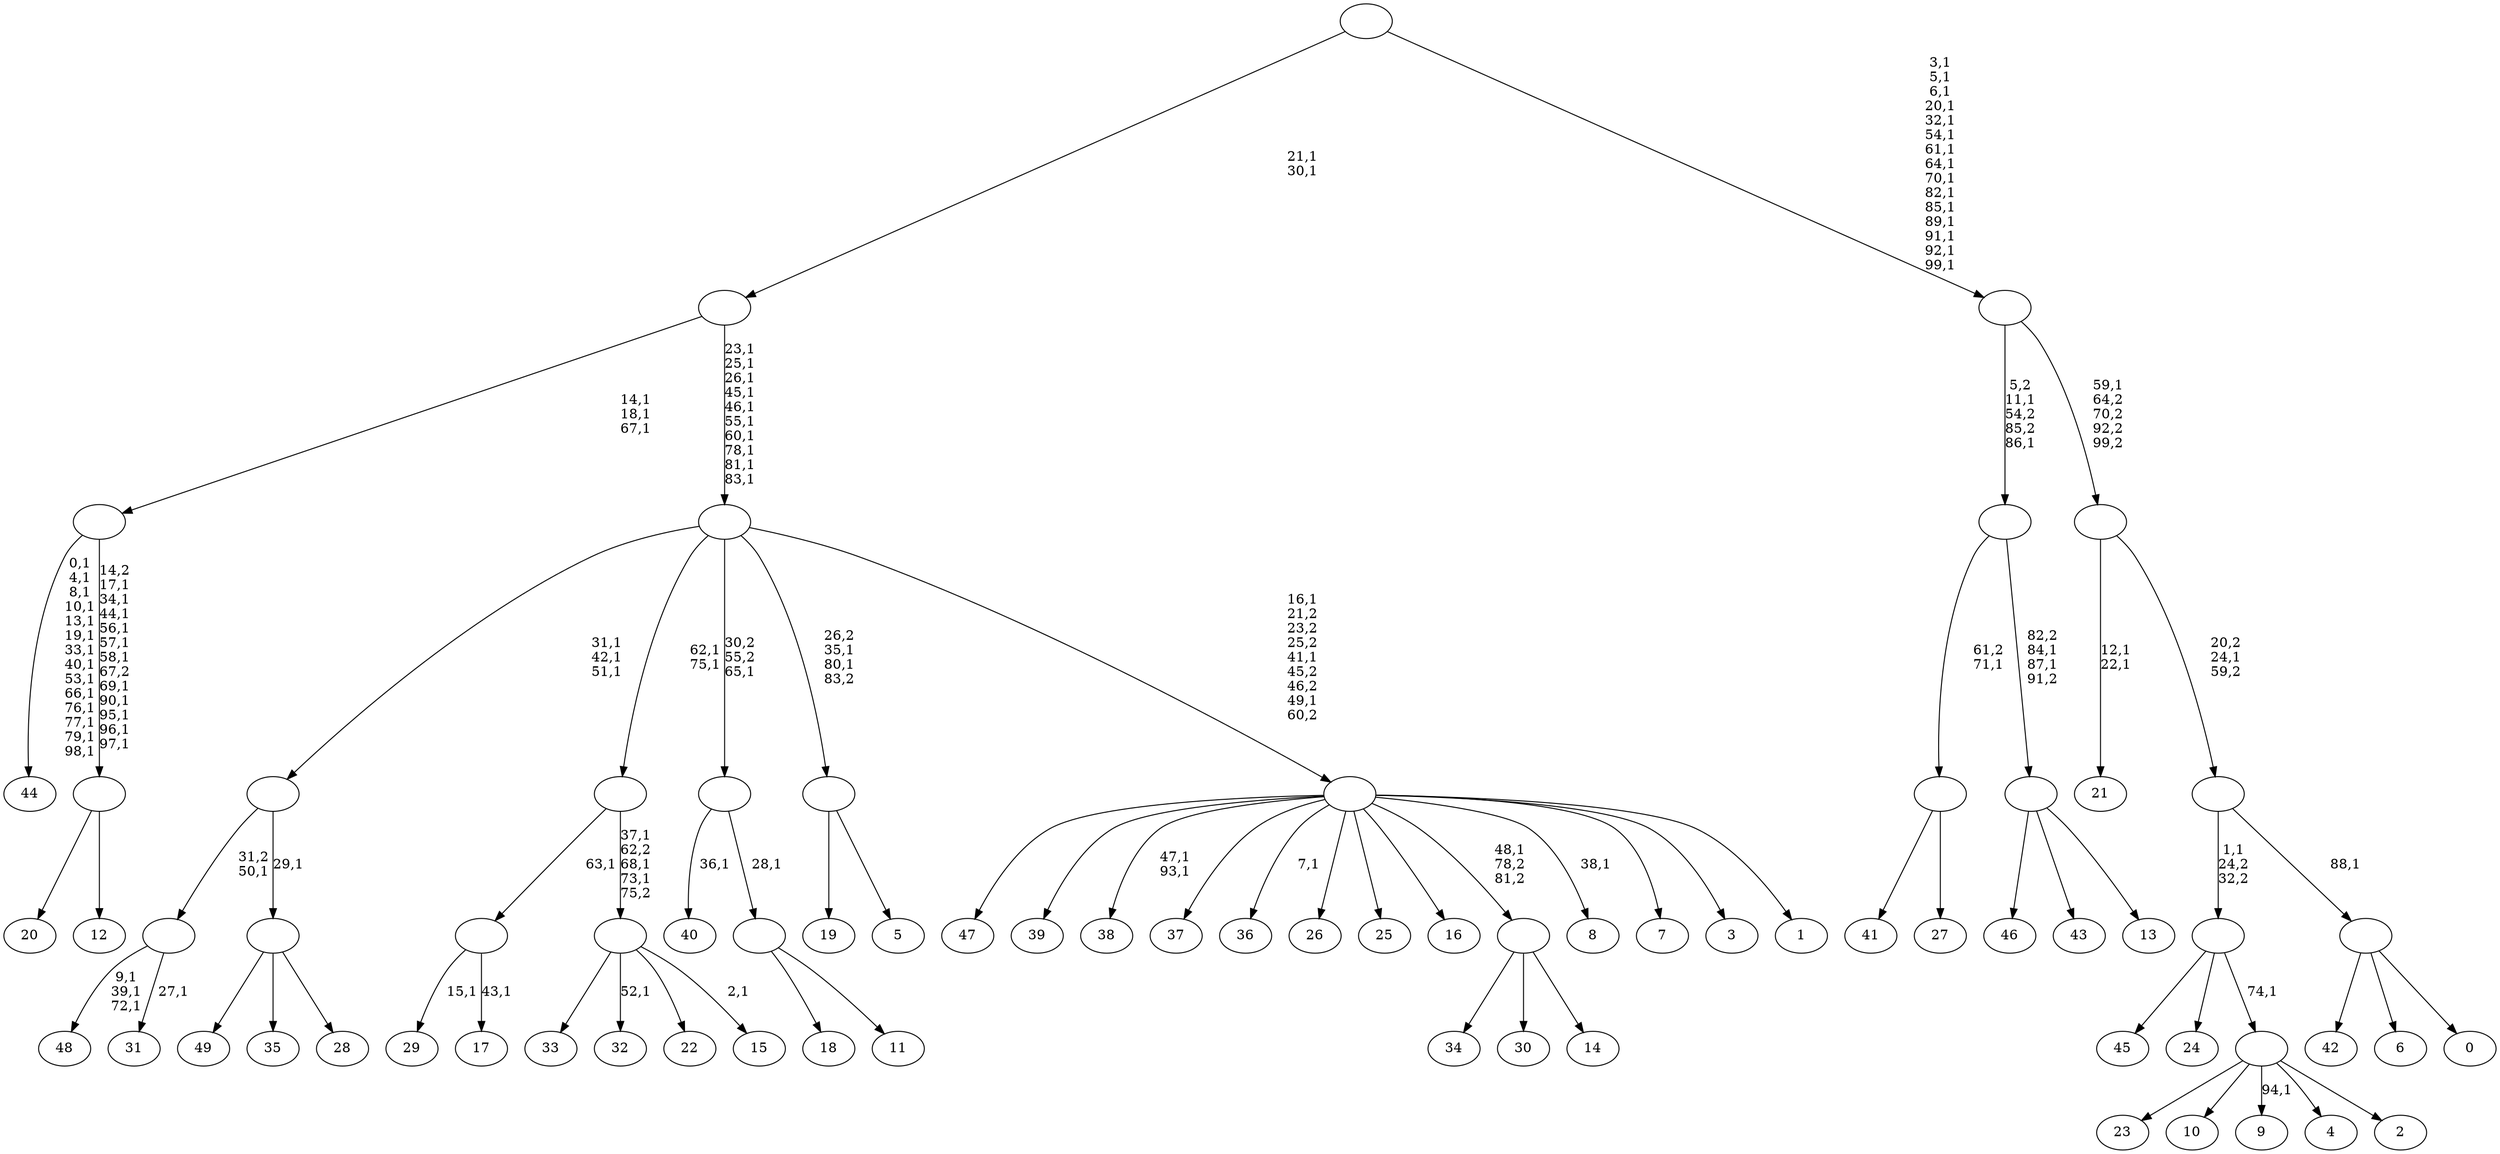 digraph T {
	150 [label="49"]
	149 [label="48"]
	145 [label="47"]
	144 [label="46"]
	143 [label="45"]
	142 [label="44"]
	127 [label="43"]
	126 [label="42"]
	125 [label="41"]
	124 [label="40"]
	122 [label="39"]
	121 [label="38"]
	118 [label="37"]
	117 [label="36"]
	115 [label="35"]
	114 [label="34"]
	113 [label="33"]
	112 [label="32"]
	110 [label="31"]
	108 [label=""]
	107 [label="30"]
	106 [label="29"]
	104 [label="28"]
	103 [label=""]
	102 [label=""]
	99 [label="27"]
	98 [label=""]
	97 [label="26"]
	96 [label="25"]
	95 [label="24"]
	94 [label="23"]
	93 [label="22"]
	92 [label="21"]
	89 [label="20"]
	88 [label="19"]
	87 [label="18"]
	86 [label="17"]
	84 [label=""]
	83 [label="16"]
	82 [label="15"]
	80 [label=""]
	77 [label=""]
	75 [label="14"]
	74 [label=""]
	73 [label="13"]
	72 [label=""]
	70 [label=""]
	68 [label="12"]
	67 [label=""]
	56 [label=""]
	53 [label="11"]
	52 [label=""]
	51 [label=""]
	50 [label="10"]
	49 [label="9"]
	47 [label="8"]
	45 [label="7"]
	44 [label="6"]
	43 [label="5"]
	42 [label=""]
	40 [label="4"]
	39 [label="3"]
	38 [label="2"]
	37 [label=""]
	36 [label=""]
	35 [label="1"]
	34 [label=""]
	31 [label=""]
	21 [label=""]
	19 [label="0"]
	18 [label=""]
	17 [label=""]
	16 [label=""]
	15 [label=""]
	0 [label=""]
	108 -> 110 [label="27,1"]
	108 -> 149 [label="9,1\n39,1\n72,1"]
	103 -> 150 [label=""]
	103 -> 115 [label=""]
	103 -> 104 [label=""]
	102 -> 108 [label="31,2\n50,1"]
	102 -> 103 [label="29,1"]
	98 -> 125 [label=""]
	98 -> 99 [label=""]
	84 -> 86 [label="43,1"]
	84 -> 106 [label="15,1"]
	80 -> 82 [label="2,1"]
	80 -> 112 [label="52,1"]
	80 -> 113 [label=""]
	80 -> 93 [label=""]
	77 -> 80 [label="37,1\n62,2\n68,1\n73,1\n75,2"]
	77 -> 84 [label="63,1"]
	74 -> 114 [label=""]
	74 -> 107 [label=""]
	74 -> 75 [label=""]
	72 -> 144 [label=""]
	72 -> 127 [label=""]
	72 -> 73 [label=""]
	70 -> 72 [label="82,2\n84,1\n87,1\n91,2"]
	70 -> 98 [label="61,2\n71,1"]
	67 -> 89 [label=""]
	67 -> 68 [label=""]
	56 -> 67 [label="14,2\n17,1\n34,1\n44,1\n56,1\n57,1\n58,1\n67,2\n69,1\n90,1\n95,1\n96,1\n97,1"]
	56 -> 142 [label="0,1\n4,1\n8,1\n10,1\n13,1\n19,1\n33,1\n40,1\n53,1\n66,1\n76,1\n77,1\n79,1\n98,1"]
	52 -> 87 [label=""]
	52 -> 53 [label=""]
	51 -> 124 [label="36,1"]
	51 -> 52 [label="28,1"]
	42 -> 88 [label=""]
	42 -> 43 [label=""]
	37 -> 49 [label="94,1"]
	37 -> 94 [label=""]
	37 -> 50 [label=""]
	37 -> 40 [label=""]
	37 -> 38 [label=""]
	36 -> 143 [label=""]
	36 -> 95 [label=""]
	36 -> 37 [label="74,1"]
	34 -> 47 [label="38,1"]
	34 -> 117 [label="7,1"]
	34 -> 121 [label="47,1\n93,1"]
	34 -> 145 [label=""]
	34 -> 122 [label=""]
	34 -> 118 [label=""]
	34 -> 97 [label=""]
	34 -> 96 [label=""]
	34 -> 83 [label=""]
	34 -> 74 [label="48,1\n78,2\n81,2"]
	34 -> 45 [label=""]
	34 -> 39 [label=""]
	34 -> 35 [label=""]
	31 -> 34 [label="16,1\n21,2\n23,2\n25,2\n41,1\n45,2\n46,2\n49,1\n60,2"]
	31 -> 42 [label="26,2\n35,1\n80,1\n83,2"]
	31 -> 77 [label="62,1\n75,1"]
	31 -> 102 [label="31,1\n42,1\n51,1"]
	31 -> 51 [label="30,2\n55,2\n65,1"]
	21 -> 31 [label="23,1\n25,1\n26,1\n45,1\n46,1\n55,1\n60,1\n78,1\n81,1\n83,1"]
	21 -> 56 [label="14,1\n18,1\n67,1"]
	18 -> 126 [label=""]
	18 -> 44 [label=""]
	18 -> 19 [label=""]
	17 -> 36 [label="1,1\n24,2\n32,2"]
	17 -> 18 [label="88,1"]
	16 -> 92 [label="12,1\n22,1"]
	16 -> 17 [label="20,2\n24,1\n59,2"]
	15 -> 70 [label="5,2\n11,1\n54,2\n85,2\n86,1"]
	15 -> 16 [label="59,1\n64,2\n70,2\n92,2\n99,2"]
	0 -> 15 [label="3,1\n5,1\n6,1\n20,1\n32,1\n54,1\n61,1\n64,1\n70,1\n82,1\n85,1\n89,1\n91,1\n92,1\n99,1"]
	0 -> 21 [label="21,1\n30,1"]
}
